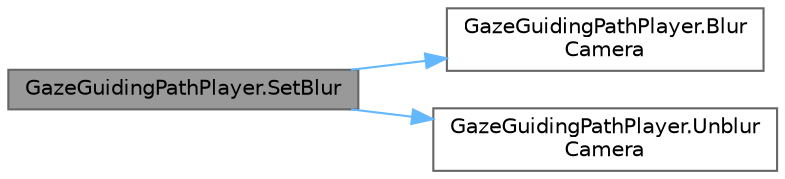 digraph "GazeGuidingPathPlayer.SetBlur"
{
 // LATEX_PDF_SIZE
  bgcolor="transparent";
  edge [fontname=Helvetica,fontsize=10,labelfontname=Helvetica,labelfontsize=10];
  node [fontname=Helvetica,fontsize=10,shape=box,height=0.2,width=0.4];
  rankdir="LR";
  Node1 [id="Node000001",label="GazeGuidingPathPlayer.SetBlur",height=0.2,width=0.4,color="gray40", fillcolor="grey60", style="filled", fontcolor="black",tooltip="This method toggles the blur effect according to the boolean value passed as an argument."];
  Node1 -> Node2 [id="edge1_Node000001_Node000002",color="steelblue1",style="solid",tooltip=" "];
  Node2 [id="Node000002",label="GazeGuidingPathPlayer.Blur\lCamera",height=0.2,width=0.4,color="grey40", fillcolor="white", style="filled",URL="$class_gaze_guiding_path_player.html#a2a381fe44690349d16d0db75664d2001",tooltip="This method activates the blur effect by setting the focus distance, focal length and aperture of the..."];
  Node1 -> Node3 [id="edge2_Node000001_Node000003",color="steelblue1",style="solid",tooltip=" "];
  Node3 [id="Node000003",label="GazeGuidingPathPlayer.Unblur\lCamera",height=0.2,width=0.4,color="grey40", fillcolor="white", style="filled",URL="$class_gaze_guiding_path_player.html#aa220cf27b6c4f315e62f6c11166ddcba",tooltip="This method deactivates the blur effect by deactivating the volume assigned to main camera as well as..."];
}
